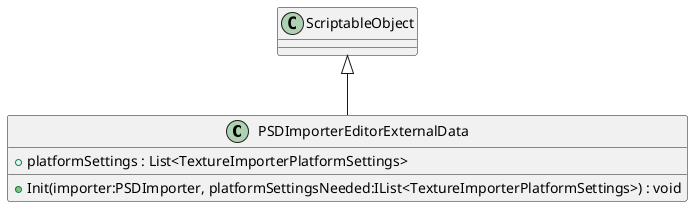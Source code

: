 @startuml
class PSDImporterEditorExternalData {
    + platformSettings : List<TextureImporterPlatformSettings>
    + Init(importer:PSDImporter, platformSettingsNeeded:IList<TextureImporterPlatformSettings>) : void
}
ScriptableObject <|-- PSDImporterEditorExternalData
@enduml
